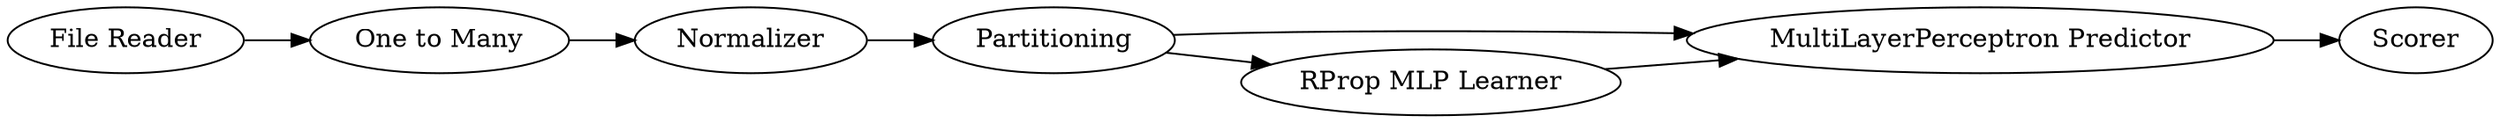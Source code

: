 digraph {
	1 [label="File Reader"]
	5 [label="MultiLayerPerceptron Predictor"]
	6 [label="RProp MLP Learner"]
	2 [label="One to Many"]
	3 [label=Normalizer]
	4 [label=Partitioning]
	8 [label=Scorer]
	2 -> 3
	3 -> 4
	1 -> 2
	5 -> 8
	6 -> 5
	4 -> 6
	4 -> 5
	rankdir=LR
}
